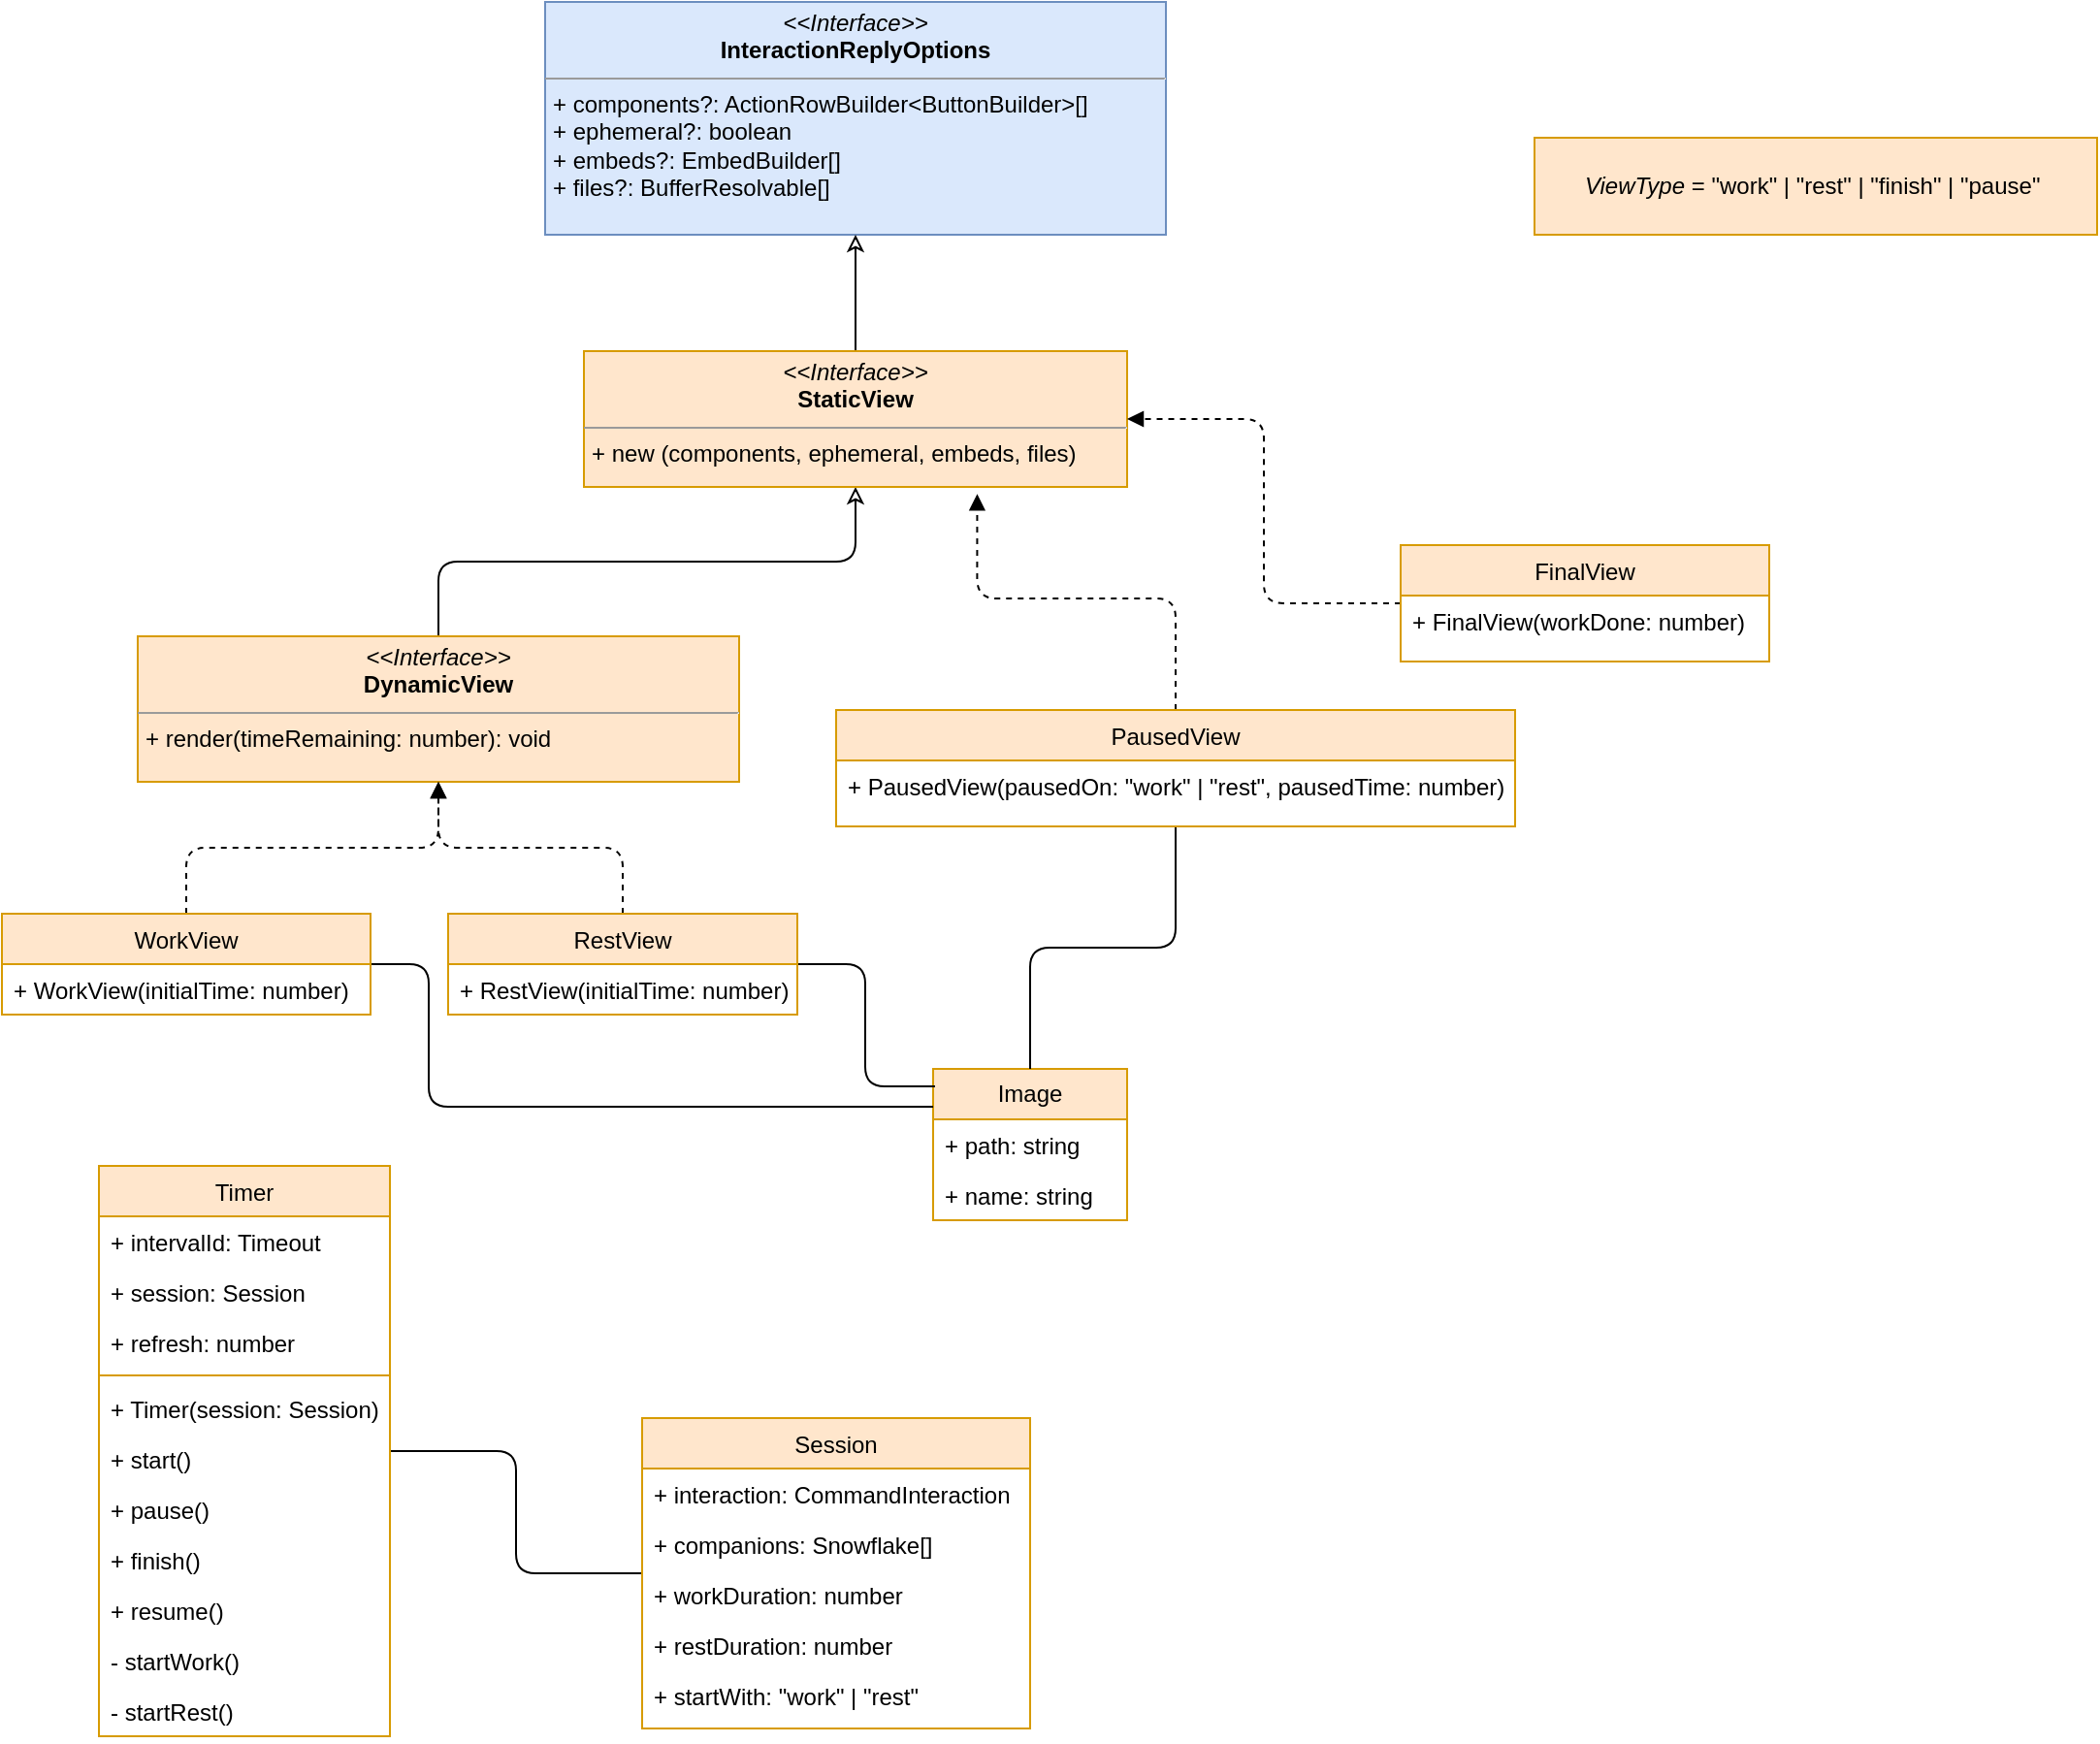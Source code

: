 <mxfile version="21.7.5" type="device">
  <diagram id="C5RBs43oDa-KdzZeNtuy" name="Page-1">
    <mxGraphModel dx="2074" dy="1156" grid="1" gridSize="10" guides="1" tooltips="1" connect="1" arrows="1" fold="1" page="1" pageScale="1" pageWidth="827" pageHeight="1169" math="0" shadow="0">
      <root>
        <mxCell id="WIyWlLk6GJQsqaUBKTNV-0" />
        <mxCell id="WIyWlLk6GJQsqaUBKTNV-1" parent="WIyWlLk6GJQsqaUBKTNV-0" />
        <mxCell id="mGVnrJn5qFgK9Z86eBlI-52" style="edgeStyle=orthogonalEdgeStyle;rounded=1;orthogonalLoop=1;jettySize=auto;html=1;fontFamily=Helvetica;fontSize=12;fontColor=default;strokeColor=none;endArrow=none;endFill=0;" parent="WIyWlLk6GJQsqaUBKTNV-1" source="zkfFHV4jXpPFQw0GAbJ--0" target="mGVnrJn5qFgK9Z86eBlI-39" edge="1">
          <mxGeometry relative="1" as="geometry" />
        </mxCell>
        <mxCell id="mGVnrJn5qFgK9Z86eBlI-54" style="edgeStyle=orthogonalEdgeStyle;rounded=1;orthogonalLoop=1;jettySize=auto;html=1;fontFamily=Helvetica;fontSize=12;fontColor=default;endArrow=none;endFill=0;" parent="WIyWlLk6GJQsqaUBKTNV-1" source="zkfFHV4jXpPFQw0GAbJ--0" target="mGVnrJn5qFgK9Z86eBlI-39" edge="1">
          <mxGeometry relative="1" as="geometry" />
        </mxCell>
        <mxCell id="zkfFHV4jXpPFQw0GAbJ--0" value="Timer" style="swimlane;fontStyle=0;align=center;verticalAlign=top;childLayout=stackLayout;horizontal=1;startSize=26;horizontalStack=0;resizeParent=1;resizeLast=0;collapsible=1;marginBottom=0;rounded=0;shadow=0;strokeWidth=1;fillColor=#ffe6cc;strokeColor=#d79b00;" parent="WIyWlLk6GJQsqaUBKTNV-1" vertex="1">
          <mxGeometry x="380" y="820" width="150" height="294" as="geometry">
            <mxRectangle x="230" y="140" width="160" height="26" as="alternateBounds" />
          </mxGeometry>
        </mxCell>
        <mxCell id="Dehc8HHPc2Nkr-xYin3a-46" value="+ intervalId: Timeout" style="text;align=left;verticalAlign=top;spacingLeft=4;spacingRight=4;overflow=hidden;rotatable=0;points=[[0,0.5],[1,0.5]];portConstraint=eastwest;" parent="zkfFHV4jXpPFQw0GAbJ--0" vertex="1">
          <mxGeometry y="26" width="150" height="26" as="geometry" />
        </mxCell>
        <mxCell id="Dehc8HHPc2Nkr-xYin3a-49" value="+ session: Session" style="text;align=left;verticalAlign=top;spacingLeft=4;spacingRight=4;overflow=hidden;rotatable=0;points=[[0,0.5],[1,0.5]];portConstraint=eastwest;" parent="zkfFHV4jXpPFQw0GAbJ--0" vertex="1">
          <mxGeometry y="52" width="150" height="26" as="geometry" />
        </mxCell>
        <mxCell id="mGVnrJn5qFgK9Z86eBlI-56" value="+ refresh: number" style="text;align=left;verticalAlign=top;spacingLeft=4;spacingRight=4;overflow=hidden;rotatable=0;points=[[0,0.5],[1,0.5]];portConstraint=eastwest;" parent="zkfFHV4jXpPFQw0GAbJ--0" vertex="1">
          <mxGeometry y="78" width="150" height="26" as="geometry" />
        </mxCell>
        <mxCell id="Dehc8HHPc2Nkr-xYin3a-45" value="" style="line;strokeWidth=1;fillColor=none;align=left;verticalAlign=middle;spacingTop=-1;spacingLeft=3;spacingRight=3;rotatable=0;labelPosition=right;points=[];portConstraint=eastwest;strokeColor=inherit;" parent="zkfFHV4jXpPFQw0GAbJ--0" vertex="1">
          <mxGeometry y="104" width="150" height="8" as="geometry" />
        </mxCell>
        <mxCell id="Dehc8HHPc2Nkr-xYin3a-40" value="+ Timer(session: Session)" style="text;align=left;verticalAlign=top;spacingLeft=4;spacingRight=4;overflow=hidden;rotatable=0;points=[[0,0.5],[1,0.5]];portConstraint=eastwest;" parent="zkfFHV4jXpPFQw0GAbJ--0" vertex="1">
          <mxGeometry y="112" width="150" height="26" as="geometry" />
        </mxCell>
        <mxCell id="zkfFHV4jXpPFQw0GAbJ--5" value="+ start()" style="text;align=left;verticalAlign=top;spacingLeft=4;spacingRight=4;overflow=hidden;rotatable=0;points=[[0,0.5],[1,0.5]];portConstraint=eastwest;" parent="zkfFHV4jXpPFQw0GAbJ--0" vertex="1">
          <mxGeometry y="138" width="150" height="26" as="geometry" />
        </mxCell>
        <mxCell id="Dehc8HHPc2Nkr-xYin3a-41" value="+ pause()" style="text;align=left;verticalAlign=top;spacingLeft=4;spacingRight=4;overflow=hidden;rotatable=0;points=[[0,0.5],[1,0.5]];portConstraint=eastwest;" parent="zkfFHV4jXpPFQw0GAbJ--0" vertex="1">
          <mxGeometry y="164" width="150" height="26" as="geometry" />
        </mxCell>
        <mxCell id="Dehc8HHPc2Nkr-xYin3a-42" value="+ finish()" style="text;align=left;verticalAlign=top;spacingLeft=4;spacingRight=4;overflow=hidden;rotatable=0;points=[[0,0.5],[1,0.5]];portConstraint=eastwest;" parent="zkfFHV4jXpPFQw0GAbJ--0" vertex="1">
          <mxGeometry y="190" width="150" height="26" as="geometry" />
        </mxCell>
        <mxCell id="mGVnrJn5qFgK9Z86eBlI-55" value="+ resume()" style="text;align=left;verticalAlign=top;spacingLeft=4;spacingRight=4;overflow=hidden;rotatable=0;points=[[0,0.5],[1,0.5]];portConstraint=eastwest;" parent="zkfFHV4jXpPFQw0GAbJ--0" vertex="1">
          <mxGeometry y="216" width="150" height="26" as="geometry" />
        </mxCell>
        <mxCell id="Dehc8HHPc2Nkr-xYin3a-44" value="- startWork()" style="text;align=left;verticalAlign=top;spacingLeft=4;spacingRight=4;overflow=hidden;rotatable=0;points=[[0,0.5],[1,0.5]];portConstraint=eastwest;" parent="zkfFHV4jXpPFQw0GAbJ--0" vertex="1">
          <mxGeometry y="242" width="150" height="26" as="geometry" />
        </mxCell>
        <mxCell id="Dehc8HHPc2Nkr-xYin3a-43" value="- startRest()" style="text;align=left;verticalAlign=top;spacingLeft=4;spacingRight=4;overflow=hidden;rotatable=0;points=[[0,0.5],[1,0.5]];portConstraint=eastwest;" parent="zkfFHV4jXpPFQw0GAbJ--0" vertex="1">
          <mxGeometry y="268" width="150" height="26" as="geometry" />
        </mxCell>
        <mxCell id="Dehc8HHPc2Nkr-xYin3a-18" style="edgeStyle=orthogonalEdgeStyle;rounded=1;orthogonalLoop=1;jettySize=auto;html=1;endArrow=classic;endFill=0;exitX=0.5;exitY=0;exitDx=0;exitDy=0;entryX=0.5;entryY=1;entryDx=0;entryDy=0;" parent="WIyWlLk6GJQsqaUBKTNV-1" source="9IPHMfkLmTZBjYhu3jCp-2" target="mGVnrJn5qFgK9Z86eBlI-1" edge="1">
          <mxGeometry relative="1" as="geometry">
            <mxPoint x="685" y="505" as="sourcePoint" />
          </mxGeometry>
        </mxCell>
        <mxCell id="Dehc8HHPc2Nkr-xYin3a-17" value="&lt;p style=&quot;margin:0px;margin-top:4px;text-align:center;&quot;&gt;&lt;i&gt;&amp;lt;&amp;lt;Interface&amp;gt;&amp;gt;&lt;/i&gt;&lt;br&gt;&lt;b&gt;InteractionReplyOptions&lt;/b&gt;&lt;/p&gt;&lt;hr size=&quot;1&quot;&gt;&lt;p style=&quot;margin:0px;margin-left:4px;&quot;&gt;+ components?: ActionRowBuilder&amp;lt;ButtonBuilder&amp;gt;[]&lt;/p&gt;&lt;p style=&quot;margin:0px;margin-left:4px;&quot;&gt;&lt;span style=&quot;font-size: 12px;&quot;&gt;+ ephemeral?: boolean&lt;/span&gt;&lt;/p&gt;&lt;p style=&quot;margin:0px;margin-left:4px;&quot;&gt;&lt;span style=&quot;font-size: 12px;&quot;&gt;+ embeds?: EmbedBuilder[]&lt;/span&gt;&lt;/p&gt;&lt;p style=&quot;margin:0px;margin-left:4px;&quot;&gt;&lt;span style=&quot;font-size: 12px;&quot;&gt;+ files?: BufferResolvable[]&lt;/span&gt;&lt;/p&gt;&lt;div&gt;&lt;br&gt;&lt;/div&gt;" style="verticalAlign=top;align=left;overflow=fill;fontSize=12;fontFamily=Helvetica;html=1;whiteSpace=wrap;fillColor=#dae8fc;strokeColor=#6c8ebf;" parent="WIyWlLk6GJQsqaUBKTNV-1" vertex="1">
          <mxGeometry x="610" y="220" width="320" height="120" as="geometry" />
        </mxCell>
        <mxCell id="KzkHNLqBsf7jExcLASbN-9" value="Image" style="swimlane;fontStyle=0;childLayout=stackLayout;horizontal=1;startSize=26;fillColor=#ffe6cc;horizontalStack=0;resizeParent=1;resizeParentMax=0;resizeLast=0;collapsible=1;marginBottom=0;whiteSpace=wrap;html=1;strokeColor=#d79b00;" parent="WIyWlLk6GJQsqaUBKTNV-1" vertex="1">
          <mxGeometry x="810" y="770" width="100" height="78" as="geometry" />
        </mxCell>
        <mxCell id="KzkHNLqBsf7jExcLASbN-10" value="+ path: string" style="text;strokeColor=none;fillColor=none;align=left;verticalAlign=top;spacingLeft=4;spacingRight=4;overflow=hidden;rotatable=0;points=[[0,0.5],[1,0.5]];portConstraint=eastwest;whiteSpace=wrap;html=1;" parent="KzkHNLqBsf7jExcLASbN-9" vertex="1">
          <mxGeometry y="26" width="100" height="26" as="geometry" />
        </mxCell>
        <mxCell id="KzkHNLqBsf7jExcLASbN-11" value="+ name: string" style="text;strokeColor=none;fillColor=none;align=left;verticalAlign=top;spacingLeft=4;spacingRight=4;overflow=hidden;rotatable=0;points=[[0,0.5],[1,0.5]];portConstraint=eastwest;whiteSpace=wrap;html=1;" parent="KzkHNLqBsf7jExcLASbN-9" vertex="1">
          <mxGeometry y="52" width="100" height="26" as="geometry" />
        </mxCell>
        <mxCell id="9IPHMfkLmTZBjYhu3jCp-2" value="&lt;p style=&quot;margin:0px;margin-top:4px;text-align:center;&quot;&gt;&lt;i&gt;&amp;lt;&amp;lt;Interface&amp;gt;&amp;gt;&lt;/i&gt;&lt;br&gt;&lt;b&gt;DynamicView&lt;/b&gt;&lt;/p&gt;&lt;hr size=&quot;1&quot;&gt;&lt;p style=&quot;margin:0px;margin-left:4px;&quot;&gt;&lt;span style=&quot;background-color: initial;&quot;&gt;+ render(timeRemaining: number): void&lt;/span&gt;&lt;br&gt;&lt;/p&gt;" style="verticalAlign=top;align=left;overflow=fill;fontSize=12;fontFamily=Helvetica;html=1;whiteSpace=wrap;fillColor=#ffe6cc;strokeColor=#d79b00;" parent="WIyWlLk6GJQsqaUBKTNV-1" vertex="1">
          <mxGeometry x="400" y="547" width="310" height="75" as="geometry" />
        </mxCell>
        <mxCell id="9IPHMfkLmTZBjYhu3jCp-12" value="&lt;i&gt;ViewType&lt;/i&gt; = &quot;work&quot; | &quot;rest&quot; | &quot;finish&quot; | &quot;pause&quot;&amp;nbsp;" style="html=1;whiteSpace=wrap;fillColor=#ffe6cc;strokeColor=#d79b00;" parent="WIyWlLk6GJQsqaUBKTNV-1" vertex="1">
          <mxGeometry x="1120" y="290" width="290" height="50" as="geometry" />
        </mxCell>
        <mxCell id="mGVnrJn5qFgK9Z86eBlI-18" style="edgeStyle=orthogonalEdgeStyle;rounded=1;orthogonalLoop=1;jettySize=auto;html=1;entryX=0.5;entryY=1;entryDx=0;entryDy=0;fontFamily=Helvetica;fontSize=12;fontColor=default;endArrow=classic;endFill=0;" parent="WIyWlLk6GJQsqaUBKTNV-1" source="mGVnrJn5qFgK9Z86eBlI-1" target="Dehc8HHPc2Nkr-xYin3a-17" edge="1">
          <mxGeometry relative="1" as="geometry" />
        </mxCell>
        <mxCell id="mGVnrJn5qFgK9Z86eBlI-1" value="&lt;p style=&quot;margin:0px;margin-top:4px;text-align:center;&quot;&gt;&lt;i&gt;&amp;lt;&amp;lt;Interface&amp;gt;&amp;gt;&lt;/i&gt;&lt;br&gt;&lt;b&gt;StaticView&lt;/b&gt;&lt;/p&gt;&lt;hr size=&quot;1&quot;&gt;&lt;p style=&quot;margin:0px;margin-left:4px;&quot;&gt;+ new (components, ephemeral, embeds, files)&lt;br&gt;&lt;/p&gt;" style="verticalAlign=top;align=left;overflow=fill;fontSize=12;fontFamily=Helvetica;html=1;whiteSpace=wrap;fillColor=#ffe6cc;strokeColor=#d79b00;" parent="WIyWlLk6GJQsqaUBKTNV-1" vertex="1">
          <mxGeometry x="630" y="400" width="280" height="70" as="geometry" />
        </mxCell>
        <mxCell id="mGVnrJn5qFgK9Z86eBlI-27" style="edgeStyle=orthogonalEdgeStyle;rounded=1;orthogonalLoop=1;jettySize=auto;html=1;entryX=0.5;entryY=1;entryDx=0;entryDy=0;fontFamily=Helvetica;fontSize=12;fontColor=default;dashed=1;endArrow=block;endFill=1;" parent="WIyWlLk6GJQsqaUBKTNV-1" source="mGVnrJn5qFgK9Z86eBlI-19" target="9IPHMfkLmTZBjYhu3jCp-2" edge="1">
          <mxGeometry relative="1" as="geometry" />
        </mxCell>
        <mxCell id="0yViqhvfu4lwYUuK2UZw-2" style="edgeStyle=orthogonalEdgeStyle;rounded=1;orthogonalLoop=1;jettySize=auto;html=1;entryX=0;entryY=0.25;entryDx=0;entryDy=0;endArrow=none;endFill=0;" edge="1" parent="WIyWlLk6GJQsqaUBKTNV-1" source="mGVnrJn5qFgK9Z86eBlI-19" target="KzkHNLqBsf7jExcLASbN-9">
          <mxGeometry relative="1" as="geometry">
            <Array as="points">
              <mxPoint x="550" y="716" />
              <mxPoint x="550" y="790" />
            </Array>
          </mxGeometry>
        </mxCell>
        <mxCell id="mGVnrJn5qFgK9Z86eBlI-19" value="WorkView" style="swimlane;fontStyle=0;align=center;verticalAlign=top;childLayout=stackLayout;horizontal=1;startSize=26;horizontalStack=0;resizeParent=1;resizeLast=0;collapsible=1;marginBottom=0;rounded=0;shadow=0;strokeWidth=1;fillColor=#ffe6cc;strokeColor=#d79b00;" parent="WIyWlLk6GJQsqaUBKTNV-1" vertex="1">
          <mxGeometry x="330" y="690" width="190" height="52" as="geometry">
            <mxRectangle x="550" y="140" width="160" height="26" as="alternateBounds" />
          </mxGeometry>
        </mxCell>
        <mxCell id="mGVnrJn5qFgK9Z86eBlI-23" value="+ WorkView(initialTime: number)" style="text;align=left;verticalAlign=top;spacingLeft=4;spacingRight=4;overflow=hidden;rotatable=0;points=[[0,0.5],[1,0.5]];portConstraint=eastwest;" parent="mGVnrJn5qFgK9Z86eBlI-19" vertex="1">
          <mxGeometry y="26" width="190" height="26" as="geometry" />
        </mxCell>
        <mxCell id="mGVnrJn5qFgK9Z86eBlI-32" style="edgeStyle=orthogonalEdgeStyle;rounded=1;orthogonalLoop=1;jettySize=auto;html=1;fontFamily=Helvetica;fontSize=12;fontColor=default;dashed=1;endArrow=block;endFill=1;" parent="WIyWlLk6GJQsqaUBKTNV-1" source="mGVnrJn5qFgK9Z86eBlI-30" target="9IPHMfkLmTZBjYhu3jCp-2" edge="1">
          <mxGeometry relative="1" as="geometry" />
        </mxCell>
        <mxCell id="0yViqhvfu4lwYUuK2UZw-0" style="edgeStyle=orthogonalEdgeStyle;rounded=1;orthogonalLoop=1;jettySize=auto;html=1;entryX=0.01;entryY=0.115;entryDx=0;entryDy=0;entryPerimeter=0;endArrow=none;endFill=0;" edge="1" parent="WIyWlLk6GJQsqaUBKTNV-1" source="mGVnrJn5qFgK9Z86eBlI-30" target="KzkHNLqBsf7jExcLASbN-9">
          <mxGeometry relative="1" as="geometry" />
        </mxCell>
        <mxCell id="mGVnrJn5qFgK9Z86eBlI-30" value="RestView" style="swimlane;fontStyle=0;align=center;verticalAlign=top;childLayout=stackLayout;horizontal=1;startSize=26;horizontalStack=0;resizeParent=1;resizeLast=0;collapsible=1;marginBottom=0;rounded=0;shadow=0;strokeWidth=1;fillColor=#ffe6cc;strokeColor=#d79b00;" parent="WIyWlLk6GJQsqaUBKTNV-1" vertex="1">
          <mxGeometry x="560" y="690" width="180" height="52" as="geometry">
            <mxRectangle x="550" y="140" width="160" height="26" as="alternateBounds" />
          </mxGeometry>
        </mxCell>
        <mxCell id="mGVnrJn5qFgK9Z86eBlI-31" value="+ RestView(initialTime: number)" style="text;align=left;verticalAlign=top;spacingLeft=4;spacingRight=4;overflow=hidden;rotatable=0;points=[[0,0.5],[1,0.5]];portConstraint=eastwest;" parent="mGVnrJn5qFgK9Z86eBlI-30" vertex="1">
          <mxGeometry y="26" width="180" height="26" as="geometry" />
        </mxCell>
        <mxCell id="mGVnrJn5qFgK9Z86eBlI-35" style="edgeStyle=orthogonalEdgeStyle;rounded=1;orthogonalLoop=1;jettySize=auto;html=1;entryX=0.724;entryY=1.052;entryDx=0;entryDy=0;entryPerimeter=0;fontFamily=Helvetica;fontSize=12;fontColor=default;endArrow=block;endFill=1;dashed=1;" parent="WIyWlLk6GJQsqaUBKTNV-1" source="mGVnrJn5qFgK9Z86eBlI-33" target="mGVnrJn5qFgK9Z86eBlI-1" edge="1">
          <mxGeometry relative="1" as="geometry" />
        </mxCell>
        <mxCell id="mGVnrJn5qFgK9Z86eBlI-57" style="edgeStyle=orthogonalEdgeStyle;rounded=1;orthogonalLoop=1;jettySize=auto;html=1;entryX=0.5;entryY=0;entryDx=0;entryDy=0;fontFamily=Helvetica;fontSize=12;fontColor=default;endArrow=none;endFill=0;" parent="WIyWlLk6GJQsqaUBKTNV-1" source="mGVnrJn5qFgK9Z86eBlI-33" target="KzkHNLqBsf7jExcLASbN-9" edge="1">
          <mxGeometry relative="1" as="geometry" />
        </mxCell>
        <mxCell id="mGVnrJn5qFgK9Z86eBlI-33" value="PausedView" style="swimlane;fontStyle=0;align=center;verticalAlign=top;childLayout=stackLayout;horizontal=1;startSize=26;horizontalStack=0;resizeParent=1;resizeLast=0;collapsible=1;marginBottom=0;rounded=0;shadow=0;strokeWidth=1;fillColor=#ffe6cc;strokeColor=#d79b00;" parent="WIyWlLk6GJQsqaUBKTNV-1" vertex="1">
          <mxGeometry x="760" y="585" width="350" height="60" as="geometry">
            <mxRectangle x="550" y="140" width="160" height="26" as="alternateBounds" />
          </mxGeometry>
        </mxCell>
        <mxCell id="mGVnrJn5qFgK9Z86eBlI-34" value="+ PausedView(pausedOn: &quot;work&quot; | &quot;rest&quot;, pausedTime: number)" style="text;align=left;verticalAlign=top;spacingLeft=4;spacingRight=4;overflow=hidden;rotatable=0;points=[[0,0.5],[1,0.5]];portConstraint=eastwest;" parent="mGVnrJn5qFgK9Z86eBlI-33" vertex="1">
          <mxGeometry y="26" width="350" height="26" as="geometry" />
        </mxCell>
        <mxCell id="mGVnrJn5qFgK9Z86eBlI-38" style="edgeStyle=orthogonalEdgeStyle;rounded=1;orthogonalLoop=1;jettySize=auto;html=1;entryX=1;entryY=0.5;entryDx=0;entryDy=0;fontFamily=Helvetica;fontSize=12;fontColor=default;dashed=1;endArrow=block;endFill=1;" parent="WIyWlLk6GJQsqaUBKTNV-1" source="mGVnrJn5qFgK9Z86eBlI-36" target="mGVnrJn5qFgK9Z86eBlI-1" edge="1">
          <mxGeometry relative="1" as="geometry" />
        </mxCell>
        <mxCell id="mGVnrJn5qFgK9Z86eBlI-36" value="FinalView" style="swimlane;fontStyle=0;align=center;verticalAlign=top;childLayout=stackLayout;horizontal=1;startSize=26;horizontalStack=0;resizeParent=1;resizeLast=0;collapsible=1;marginBottom=0;rounded=0;shadow=0;strokeWidth=1;fillColor=#ffe6cc;strokeColor=#d79b00;" parent="WIyWlLk6GJQsqaUBKTNV-1" vertex="1">
          <mxGeometry x="1051" y="500" width="190" height="60" as="geometry">
            <mxRectangle x="550" y="140" width="160" height="26" as="alternateBounds" />
          </mxGeometry>
        </mxCell>
        <mxCell id="mGVnrJn5qFgK9Z86eBlI-37" value="+ FinalView(workDone: number)" style="text;align=left;verticalAlign=top;spacingLeft=4;spacingRight=4;overflow=hidden;rotatable=0;points=[[0,0.5],[1,0.5]];portConstraint=eastwest;" parent="mGVnrJn5qFgK9Z86eBlI-36" vertex="1">
          <mxGeometry y="26" width="190" height="26" as="geometry" />
        </mxCell>
        <mxCell id="mGVnrJn5qFgK9Z86eBlI-39" value="Session" style="swimlane;fontStyle=0;align=center;verticalAlign=top;childLayout=stackLayout;horizontal=1;startSize=26;horizontalStack=0;resizeParent=1;resizeLast=0;collapsible=1;marginBottom=0;rounded=0;shadow=0;strokeWidth=1;fillColor=#ffe6cc;strokeColor=#d79b00;" parent="WIyWlLk6GJQsqaUBKTNV-1" vertex="1">
          <mxGeometry x="660" y="950" width="200" height="160" as="geometry">
            <mxRectangle x="230" y="140" width="160" height="26" as="alternateBounds" />
          </mxGeometry>
        </mxCell>
        <mxCell id="mGVnrJn5qFgK9Z86eBlI-40" value="+ interaction: CommandInteraction" style="text;align=left;verticalAlign=top;spacingLeft=4;spacingRight=4;overflow=hidden;rotatable=0;points=[[0,0.5],[1,0.5]];portConstraint=eastwest;" parent="mGVnrJn5qFgK9Z86eBlI-39" vertex="1">
          <mxGeometry y="26" width="200" height="26" as="geometry" />
        </mxCell>
        <mxCell id="mGVnrJn5qFgK9Z86eBlI-41" value="+ companions: Snowflake[]" style="text;align=left;verticalAlign=top;spacingLeft=4;spacingRight=4;overflow=hidden;rotatable=0;points=[[0,0.5],[1,0.5]];portConstraint=eastwest;" parent="mGVnrJn5qFgK9Z86eBlI-39" vertex="1">
          <mxGeometry y="52" width="200" height="26" as="geometry" />
        </mxCell>
        <mxCell id="mGVnrJn5qFgK9Z86eBlI-49" value="+ workDuration: number" style="text;align=left;verticalAlign=top;spacingLeft=4;spacingRight=4;overflow=hidden;rotatable=0;points=[[0,0.5],[1,0.5]];portConstraint=eastwest;" parent="mGVnrJn5qFgK9Z86eBlI-39" vertex="1">
          <mxGeometry y="78" width="200" height="26" as="geometry" />
        </mxCell>
        <mxCell id="mGVnrJn5qFgK9Z86eBlI-50" value="+ restDuration: number" style="text;align=left;verticalAlign=top;spacingLeft=4;spacingRight=4;overflow=hidden;rotatable=0;points=[[0,0.5],[1,0.5]];portConstraint=eastwest;" parent="mGVnrJn5qFgK9Z86eBlI-39" vertex="1">
          <mxGeometry y="104" width="200" height="26" as="geometry" />
        </mxCell>
        <mxCell id="mGVnrJn5qFgK9Z86eBlI-51" value="+ startWith: &quot;work&quot; | &quot;rest&quot;" style="text;align=left;verticalAlign=top;spacingLeft=4;spacingRight=4;overflow=hidden;rotatable=0;points=[[0,0.5],[1,0.5]];portConstraint=eastwest;" parent="mGVnrJn5qFgK9Z86eBlI-39" vertex="1">
          <mxGeometry y="130" width="200" height="26" as="geometry" />
        </mxCell>
      </root>
    </mxGraphModel>
  </diagram>
</mxfile>
